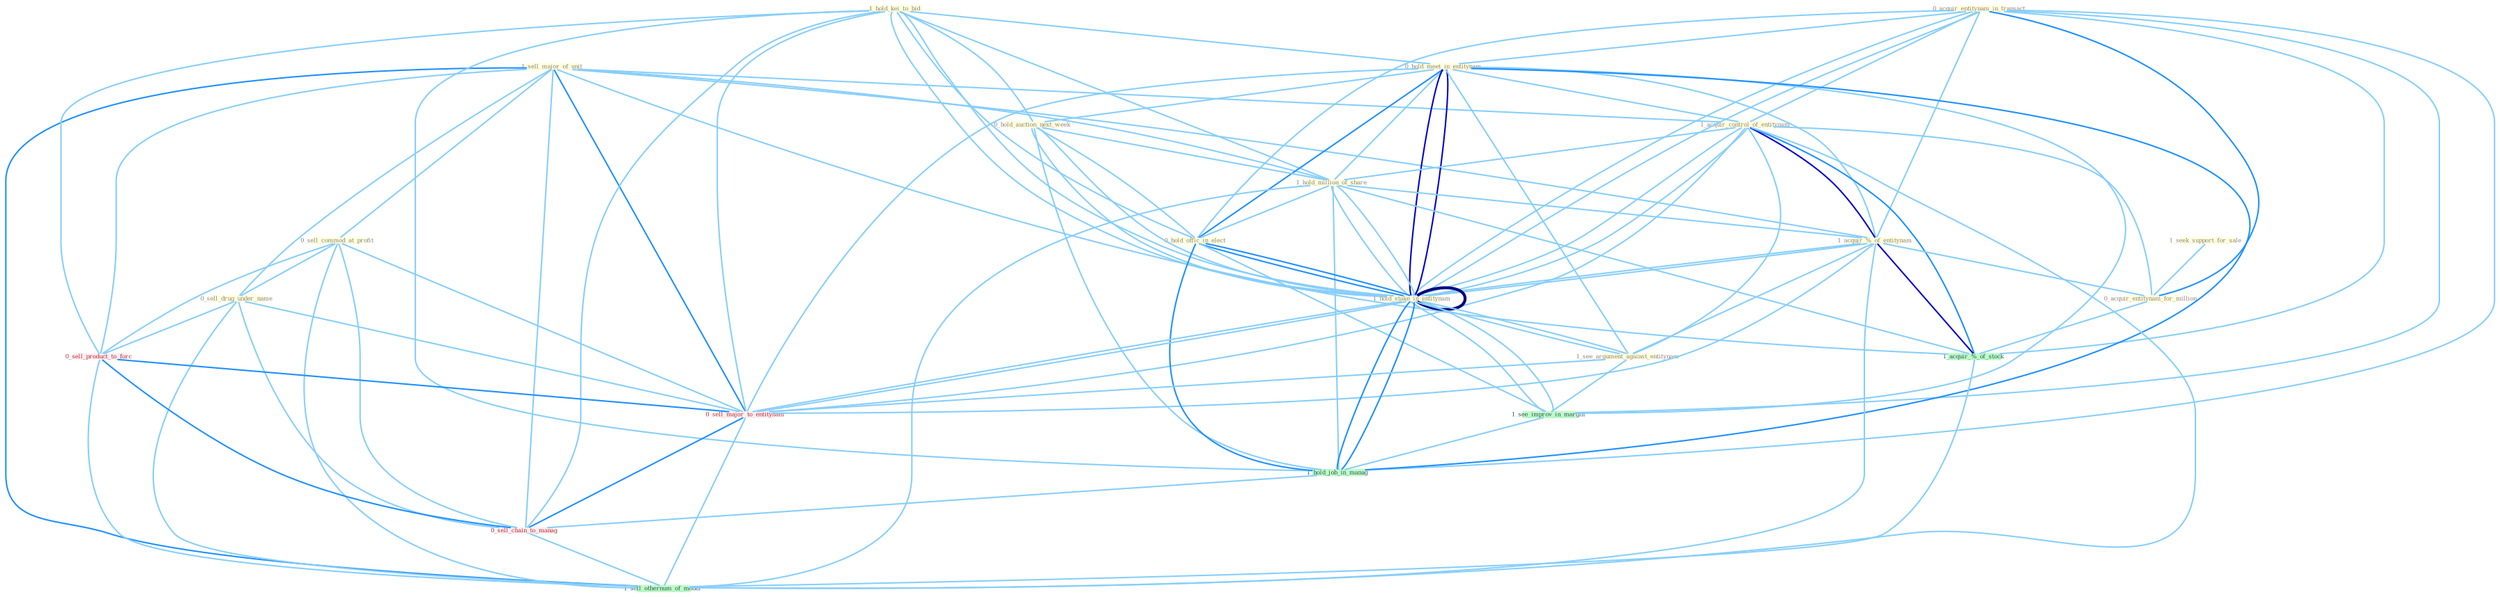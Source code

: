 Graph G{ 
    node
    [shape=polygon,style=filled,width=.5,height=.06,color="#BDFCC9",fixedsize=true,fontsize=4,
    fontcolor="#2f4f4f"];
    {node
    [color="#ffffe0", fontcolor="#8b7d6b"] "0_acquir_entitynam_in_transact " "1_sell_major_of_unit " "1_hold_kei_to_bid " "0_hold_meet_in_entitynam " "1_acquir_control_of_entitynam " "0_hold_auction_next_week " "1_hold_million_of_share " "1_acquir_%_of_entitynam " "1_seek_support_for_sale " "0_hold_offic_in_elect " "0_sell_commod_at_profit " "1_hold_stake_in_entitynam " "0_acquir_entitynam_for_million " "1_hold_stake_in_entitynam " "1_see_argument_against_entitynam " "0_sell_drug_under_name "}
{node [color="#fff0f5", fontcolor="#b22222"] "0_sell_product_to_forc " "0_sell_major_to_entitynam " "0_sell_chain_to_manag "}
edge [color="#B0E2FF"];

	"0_acquir_entitynam_in_transact " -- "0_hold_meet_in_entitynam " [w="1", color="#87cefa" ];
	"0_acquir_entitynam_in_transact " -- "1_acquir_control_of_entitynam " [w="1", color="#87cefa" ];
	"0_acquir_entitynam_in_transact " -- "1_acquir_%_of_entitynam " [w="1", color="#87cefa" ];
	"0_acquir_entitynam_in_transact " -- "0_hold_offic_in_elect " [w="1", color="#87cefa" ];
	"0_acquir_entitynam_in_transact " -- "1_hold_stake_in_entitynam " [w="1", color="#87cefa" ];
	"0_acquir_entitynam_in_transact " -- "0_acquir_entitynam_for_million " [w="2", color="#1e90ff" , len=0.8];
	"0_acquir_entitynam_in_transact " -- "1_hold_stake_in_entitynam " [w="1", color="#87cefa" ];
	"0_acquir_entitynam_in_transact " -- "1_see_improv_in_margin " [w="1", color="#87cefa" ];
	"0_acquir_entitynam_in_transact " -- "1_acquir_%_of_stock " [w="1", color="#87cefa" ];
	"0_acquir_entitynam_in_transact " -- "1_hold_job_in_manag " [w="1", color="#87cefa" ];
	"1_sell_major_of_unit " -- "1_acquir_control_of_entitynam " [w="1", color="#87cefa" ];
	"1_sell_major_of_unit " -- "1_hold_million_of_share " [w="1", color="#87cefa" ];
	"1_sell_major_of_unit " -- "1_acquir_%_of_entitynam " [w="1", color="#87cefa" ];
	"1_sell_major_of_unit " -- "0_sell_commod_at_profit " [w="1", color="#87cefa" ];
	"1_sell_major_of_unit " -- "0_sell_drug_under_name " [w="1", color="#87cefa" ];
	"1_sell_major_of_unit " -- "1_acquir_%_of_stock " [w="1", color="#87cefa" ];
	"1_sell_major_of_unit " -- "0_sell_product_to_forc " [w="1", color="#87cefa" ];
	"1_sell_major_of_unit " -- "0_sell_major_to_entitynam " [w="2", color="#1e90ff" , len=0.8];
	"1_sell_major_of_unit " -- "0_sell_chain_to_manag " [w="1", color="#87cefa" ];
	"1_sell_major_of_unit " -- "1_sell_othernum_of_model " [w="2", color="#1e90ff" , len=0.8];
	"1_hold_kei_to_bid " -- "0_hold_meet_in_entitynam " [w="1", color="#87cefa" ];
	"1_hold_kei_to_bid " -- "0_hold_auction_next_week " [w="1", color="#87cefa" ];
	"1_hold_kei_to_bid " -- "1_hold_million_of_share " [w="1", color="#87cefa" ];
	"1_hold_kei_to_bid " -- "0_hold_offic_in_elect " [w="1", color="#87cefa" ];
	"1_hold_kei_to_bid " -- "1_hold_stake_in_entitynam " [w="1", color="#87cefa" ];
	"1_hold_kei_to_bid " -- "1_hold_stake_in_entitynam " [w="1", color="#87cefa" ];
	"1_hold_kei_to_bid " -- "1_hold_job_in_manag " [w="1", color="#87cefa" ];
	"1_hold_kei_to_bid " -- "0_sell_product_to_forc " [w="1", color="#87cefa" ];
	"1_hold_kei_to_bid " -- "0_sell_major_to_entitynam " [w="1", color="#87cefa" ];
	"1_hold_kei_to_bid " -- "0_sell_chain_to_manag " [w="1", color="#87cefa" ];
	"0_hold_meet_in_entitynam " -- "1_acquir_control_of_entitynam " [w="1", color="#87cefa" ];
	"0_hold_meet_in_entitynam " -- "0_hold_auction_next_week " [w="1", color="#87cefa" ];
	"0_hold_meet_in_entitynam " -- "1_hold_million_of_share " [w="1", color="#87cefa" ];
	"0_hold_meet_in_entitynam " -- "1_acquir_%_of_entitynam " [w="1", color="#87cefa" ];
	"0_hold_meet_in_entitynam " -- "0_hold_offic_in_elect " [w="2", color="#1e90ff" , len=0.8];
	"0_hold_meet_in_entitynam " -- "1_hold_stake_in_entitynam " [w="3", color="#0000cd" , len=0.6];
	"0_hold_meet_in_entitynam " -- "1_hold_stake_in_entitynam " [w="3", color="#0000cd" , len=0.6];
	"0_hold_meet_in_entitynam " -- "1_see_argument_against_entitynam " [w="1", color="#87cefa" ];
	"0_hold_meet_in_entitynam " -- "1_see_improv_in_margin " [w="1", color="#87cefa" ];
	"0_hold_meet_in_entitynam " -- "1_hold_job_in_manag " [w="2", color="#1e90ff" , len=0.8];
	"0_hold_meet_in_entitynam " -- "0_sell_major_to_entitynam " [w="1", color="#87cefa" ];
	"1_acquir_control_of_entitynam " -- "1_hold_million_of_share " [w="1", color="#87cefa" ];
	"1_acquir_control_of_entitynam " -- "1_acquir_%_of_entitynam " [w="3", color="#0000cd" , len=0.6];
	"1_acquir_control_of_entitynam " -- "1_hold_stake_in_entitynam " [w="1", color="#87cefa" ];
	"1_acquir_control_of_entitynam " -- "0_acquir_entitynam_for_million " [w="1", color="#87cefa" ];
	"1_acquir_control_of_entitynam " -- "1_hold_stake_in_entitynam " [w="1", color="#87cefa" ];
	"1_acquir_control_of_entitynam " -- "1_see_argument_against_entitynam " [w="1", color="#87cefa" ];
	"1_acquir_control_of_entitynam " -- "1_acquir_%_of_stock " [w="2", color="#1e90ff" , len=0.8];
	"1_acquir_control_of_entitynam " -- "0_sell_major_to_entitynam " [w="1", color="#87cefa" ];
	"1_acquir_control_of_entitynam " -- "1_sell_othernum_of_model " [w="1", color="#87cefa" ];
	"0_hold_auction_next_week " -- "1_hold_million_of_share " [w="1", color="#87cefa" ];
	"0_hold_auction_next_week " -- "0_hold_offic_in_elect " [w="1", color="#87cefa" ];
	"0_hold_auction_next_week " -- "1_hold_stake_in_entitynam " [w="1", color="#87cefa" ];
	"0_hold_auction_next_week " -- "1_hold_stake_in_entitynam " [w="1", color="#87cefa" ];
	"0_hold_auction_next_week " -- "1_hold_job_in_manag " [w="1", color="#87cefa" ];
	"1_hold_million_of_share " -- "1_acquir_%_of_entitynam " [w="1", color="#87cefa" ];
	"1_hold_million_of_share " -- "0_hold_offic_in_elect " [w="1", color="#87cefa" ];
	"1_hold_million_of_share " -- "1_hold_stake_in_entitynam " [w="1", color="#87cefa" ];
	"1_hold_million_of_share " -- "1_hold_stake_in_entitynam " [w="1", color="#87cefa" ];
	"1_hold_million_of_share " -- "1_acquir_%_of_stock " [w="1", color="#87cefa" ];
	"1_hold_million_of_share " -- "1_hold_job_in_manag " [w="1", color="#87cefa" ];
	"1_hold_million_of_share " -- "1_sell_othernum_of_model " [w="1", color="#87cefa" ];
	"1_acquir_%_of_entitynam " -- "1_hold_stake_in_entitynam " [w="1", color="#87cefa" ];
	"1_acquir_%_of_entitynam " -- "0_acquir_entitynam_for_million " [w="1", color="#87cefa" ];
	"1_acquir_%_of_entitynam " -- "1_hold_stake_in_entitynam " [w="1", color="#87cefa" ];
	"1_acquir_%_of_entitynam " -- "1_see_argument_against_entitynam " [w="1", color="#87cefa" ];
	"1_acquir_%_of_entitynam " -- "1_acquir_%_of_stock " [w="3", color="#0000cd" , len=0.6];
	"1_acquir_%_of_entitynam " -- "0_sell_major_to_entitynam " [w="1", color="#87cefa" ];
	"1_acquir_%_of_entitynam " -- "1_sell_othernum_of_model " [w="1", color="#87cefa" ];
	"1_seek_support_for_sale " -- "0_acquir_entitynam_for_million " [w="1", color="#87cefa" ];
	"0_hold_offic_in_elect " -- "1_hold_stake_in_entitynam " [w="2", color="#1e90ff" , len=0.8];
	"0_hold_offic_in_elect " -- "1_hold_stake_in_entitynam " [w="2", color="#1e90ff" , len=0.8];
	"0_hold_offic_in_elect " -- "1_see_improv_in_margin " [w="1", color="#87cefa" ];
	"0_hold_offic_in_elect " -- "1_hold_job_in_manag " [w="2", color="#1e90ff" , len=0.8];
	"0_sell_commod_at_profit " -- "0_sell_drug_under_name " [w="1", color="#87cefa" ];
	"0_sell_commod_at_profit " -- "0_sell_product_to_forc " [w="1", color="#87cefa" ];
	"0_sell_commod_at_profit " -- "0_sell_major_to_entitynam " [w="1", color="#87cefa" ];
	"0_sell_commod_at_profit " -- "0_sell_chain_to_manag " [w="1", color="#87cefa" ];
	"0_sell_commod_at_profit " -- "1_sell_othernum_of_model " [w="1", color="#87cefa" ];
	"1_hold_stake_in_entitynam " -- "1_hold_stake_in_entitynam " [w="4", style=bold, color="#000080", len=0.4];
	"1_hold_stake_in_entitynam " -- "1_see_argument_against_entitynam " [w="1", color="#87cefa" ];
	"1_hold_stake_in_entitynam " -- "1_see_improv_in_margin " [w="1", color="#87cefa" ];
	"1_hold_stake_in_entitynam " -- "1_hold_job_in_manag " [w="2", color="#1e90ff" , len=0.8];
	"1_hold_stake_in_entitynam " -- "0_sell_major_to_entitynam " [w="1", color="#87cefa" ];
	"0_acquir_entitynam_for_million " -- "1_acquir_%_of_stock " [w="1", color="#87cefa" ];
	"1_hold_stake_in_entitynam " -- "1_see_argument_against_entitynam " [w="1", color="#87cefa" ];
	"1_hold_stake_in_entitynam " -- "1_see_improv_in_margin " [w="1", color="#87cefa" ];
	"1_hold_stake_in_entitynam " -- "1_hold_job_in_manag " [w="2", color="#1e90ff" , len=0.8];
	"1_hold_stake_in_entitynam " -- "0_sell_major_to_entitynam " [w="1", color="#87cefa" ];
	"1_see_argument_against_entitynam " -- "1_see_improv_in_margin " [w="1", color="#87cefa" ];
	"1_see_argument_against_entitynam " -- "0_sell_major_to_entitynam " [w="1", color="#87cefa" ];
	"0_sell_drug_under_name " -- "0_sell_product_to_forc " [w="1", color="#87cefa" ];
	"0_sell_drug_under_name " -- "0_sell_major_to_entitynam " [w="1", color="#87cefa" ];
	"0_sell_drug_under_name " -- "0_sell_chain_to_manag " [w="1", color="#87cefa" ];
	"0_sell_drug_under_name " -- "1_sell_othernum_of_model " [w="1", color="#87cefa" ];
	"1_see_improv_in_margin " -- "1_hold_job_in_manag " [w="1", color="#87cefa" ];
	"1_acquir_%_of_stock " -- "1_sell_othernum_of_model " [w="1", color="#87cefa" ];
	"1_hold_job_in_manag " -- "0_sell_chain_to_manag " [w="1", color="#87cefa" ];
	"0_sell_product_to_forc " -- "0_sell_major_to_entitynam " [w="2", color="#1e90ff" , len=0.8];
	"0_sell_product_to_forc " -- "0_sell_chain_to_manag " [w="2", color="#1e90ff" , len=0.8];
	"0_sell_product_to_forc " -- "1_sell_othernum_of_model " [w="1", color="#87cefa" ];
	"0_sell_major_to_entitynam " -- "0_sell_chain_to_manag " [w="2", color="#1e90ff" , len=0.8];
	"0_sell_major_to_entitynam " -- "1_sell_othernum_of_model " [w="1", color="#87cefa" ];
	"0_sell_chain_to_manag " -- "1_sell_othernum_of_model " [w="1", color="#87cefa" ];
}